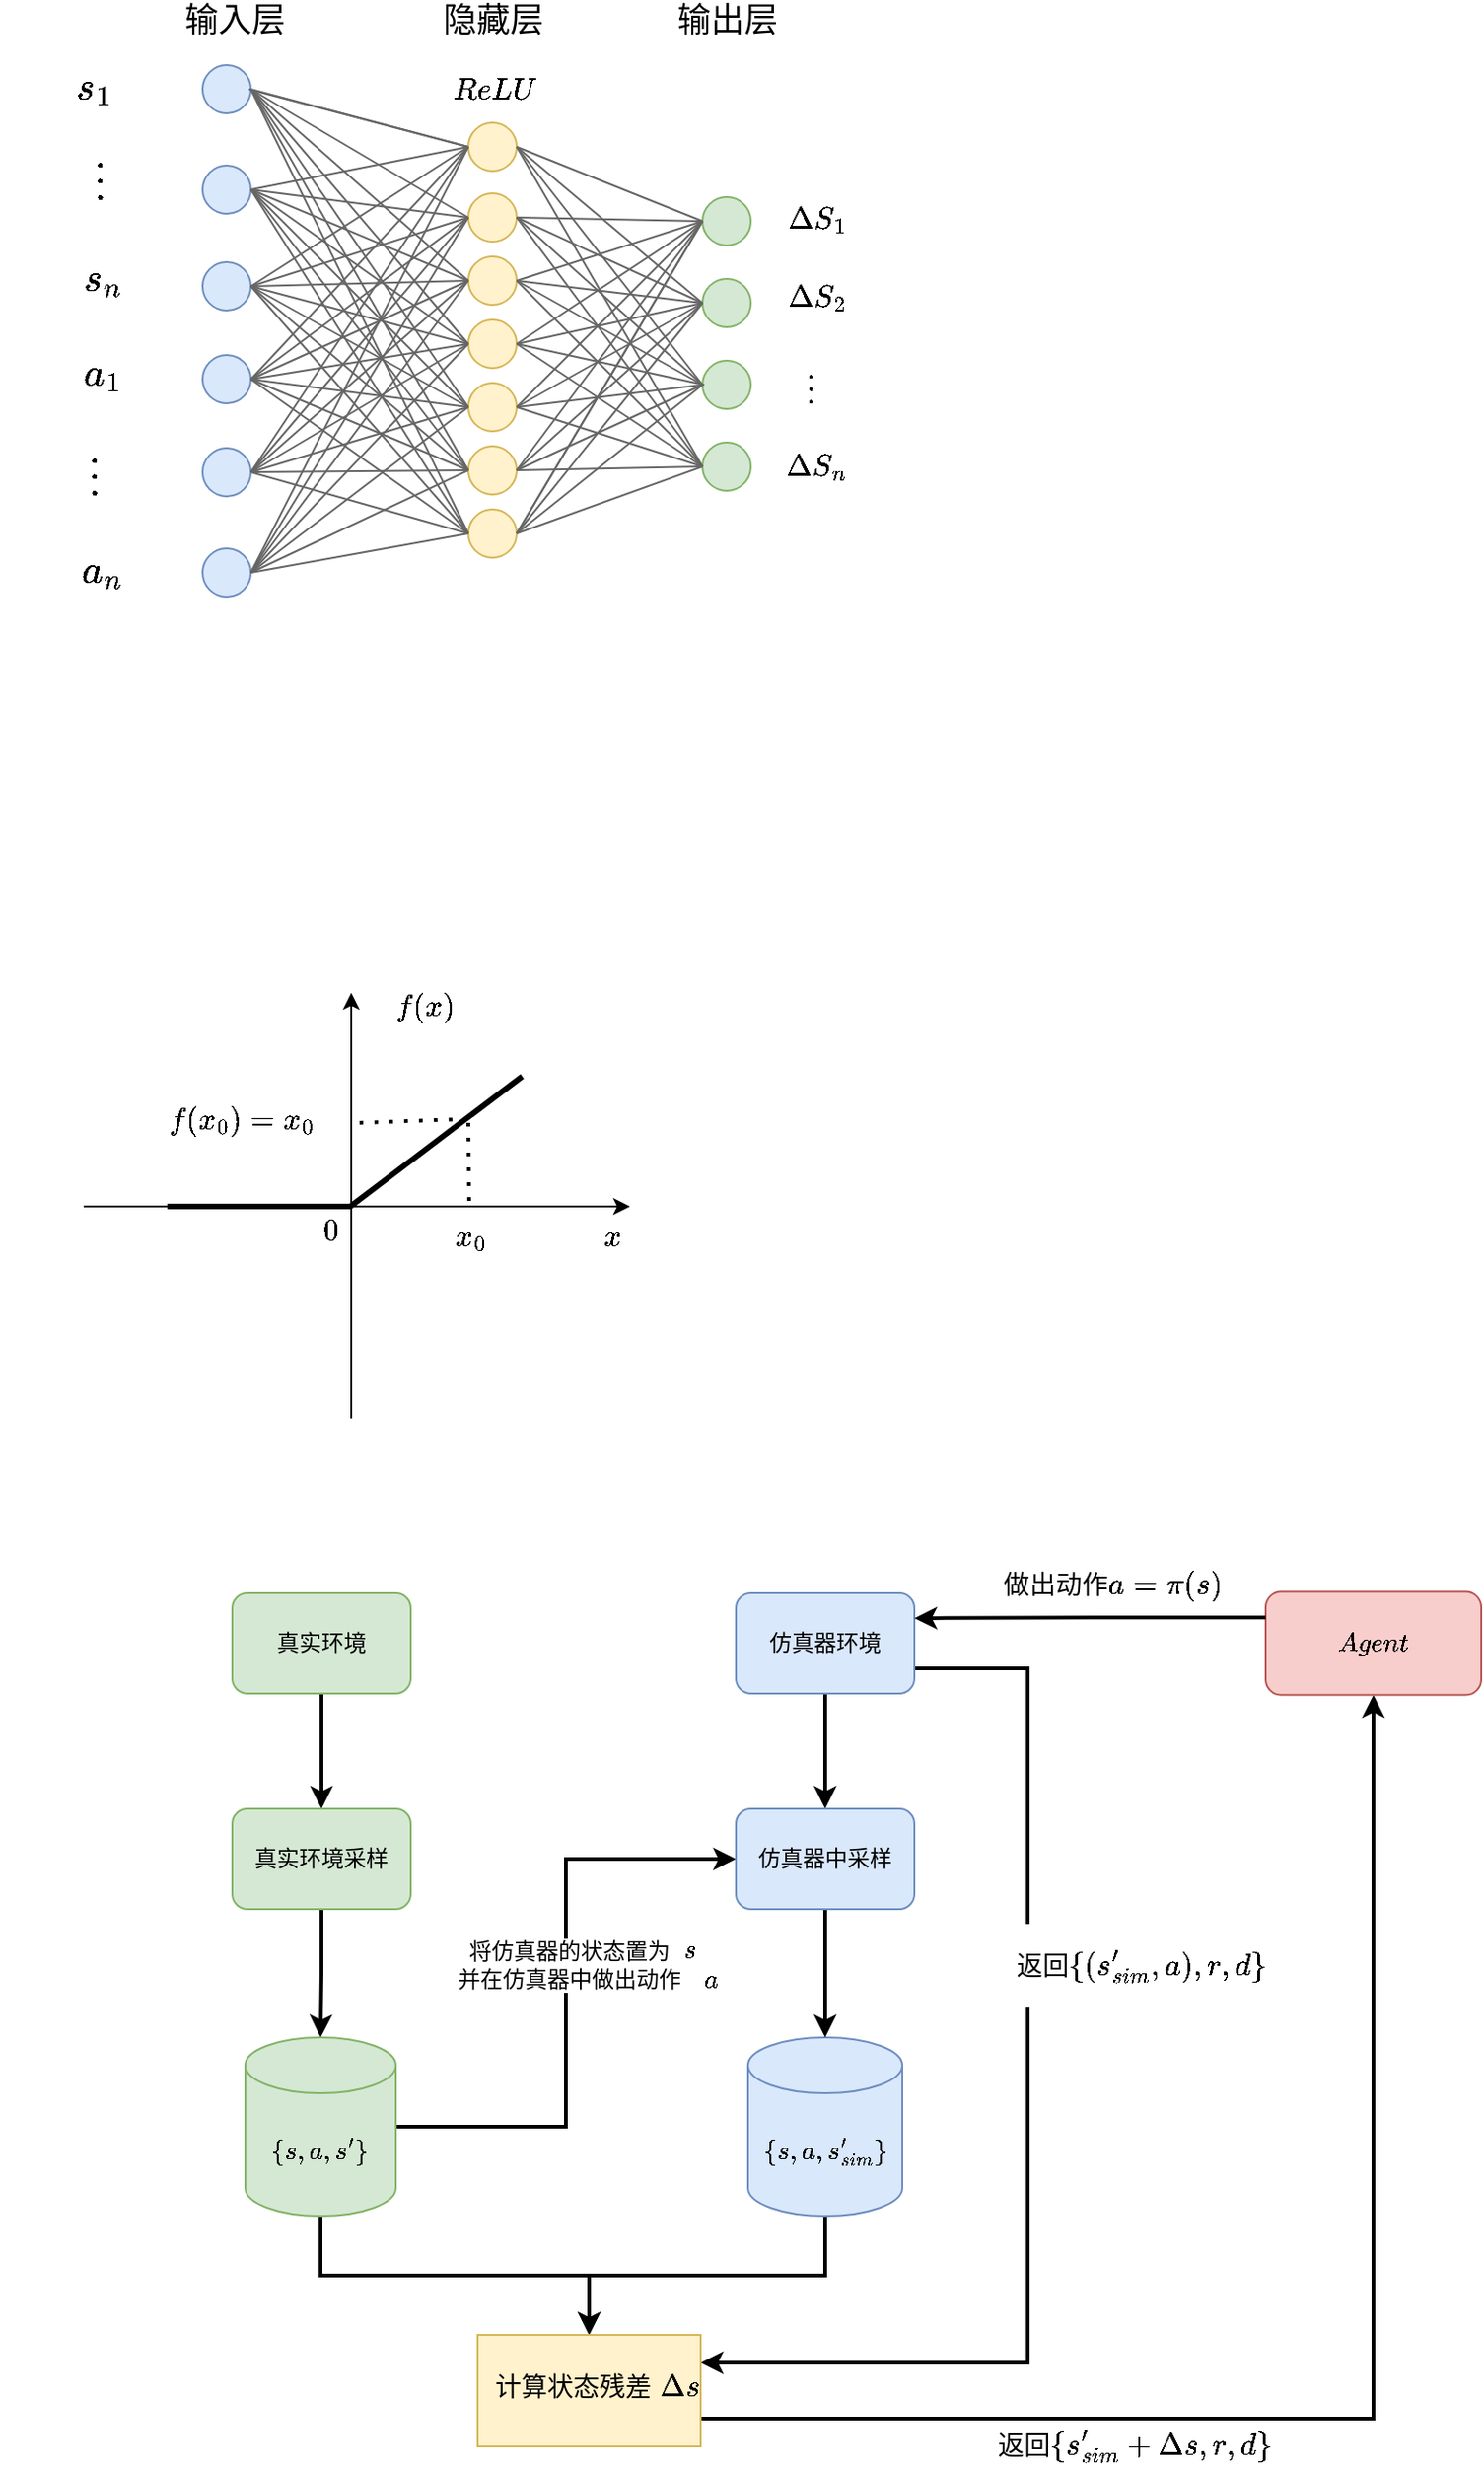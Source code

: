 <mxfile version="15.9.4" type="github" pages="2">
  <diagram id="R-0LJIg4740oiYrScQ-5" name="第 1 页">
    <mxGraphModel dx="920" dy="595" grid="0" gridSize="10" guides="1" tooltips="1" connect="1" arrows="1" fold="1" page="0" pageScale="1" pageWidth="827" pageHeight="1169" math="1" shadow="0">
      <root>
        <mxCell id="0" />
        <mxCell id="1" parent="0" />
        <mxCell id="kZnqD4HNdVJVELvwvlzz-5" value="" style="ellipse;whiteSpace=wrap;html=1;aspect=fixed;fillColor=#dae8fc;strokeColor=#6c8ebf;" parent="1" vertex="1">
          <mxGeometry x="134" y="293" width="26" height="26" as="geometry" />
        </mxCell>
        <mxCell id="kZnqD4HNdVJVELvwvlzz-6" value="" style="ellipse;whiteSpace=wrap;html=1;aspect=fixed;fillColor=#dae8fc;strokeColor=#6c8ebf;" parent="1" vertex="1">
          <mxGeometry x="134" y="347" width="26" height="26" as="geometry" />
        </mxCell>
        <mxCell id="kZnqD4HNdVJVELvwvlzz-16" value="" style="ellipse;whiteSpace=wrap;html=1;aspect=fixed;fillColor=#dae8fc;strokeColor=#6c8ebf;" parent="1" vertex="1">
          <mxGeometry x="134" y="399" width="26" height="26" as="geometry" />
        </mxCell>
        <mxCell id="kZnqD4HNdVJVELvwvlzz-17" value="" style="ellipse;whiteSpace=wrap;html=1;aspect=fixed;fillColor=#dae8fc;strokeColor=#6c8ebf;" parent="1" vertex="1">
          <mxGeometry x="134" y="449" width="26" height="26" as="geometry" />
        </mxCell>
        <mxCell id="kZnqD4HNdVJVELvwvlzz-18" value="" style="ellipse;whiteSpace=wrap;html=1;aspect=fixed;fillColor=#dae8fc;strokeColor=#6c8ebf;" parent="1" vertex="1">
          <mxGeometry x="134" y="499" width="26" height="26" as="geometry" />
        </mxCell>
        <mxCell id="kZnqD4HNdVJVELvwvlzz-19" value="" style="ellipse;whiteSpace=wrap;html=1;aspect=fixed;fillColor=#dae8fc;strokeColor=#6c8ebf;" parent="1" vertex="1">
          <mxGeometry x="134" y="553" width="26" height="26" as="geometry" />
        </mxCell>
        <mxCell id="kZnqD4HNdVJVELvwvlzz-20" value="" style="ellipse;whiteSpace=wrap;html=1;aspect=fixed;fillColor=#fff2cc;strokeColor=#d6b656;" parent="1" vertex="1">
          <mxGeometry x="277" y="362" width="26" height="26" as="geometry" />
        </mxCell>
        <mxCell id="kZnqD4HNdVJVELvwvlzz-21" value="" style="ellipse;whiteSpace=wrap;html=1;aspect=fixed;fillColor=#fff2cc;strokeColor=#d6b656;" parent="1" vertex="1">
          <mxGeometry x="277" y="396" width="26" height="26" as="geometry" />
        </mxCell>
        <mxCell id="kZnqD4HNdVJVELvwvlzz-24" value="" style="ellipse;whiteSpace=wrap;html=1;aspect=fixed;fillColor=#d5e8d4;strokeColor=#82b366;" parent="1" vertex="1">
          <mxGeometry x="403" y="364" width="26" height="26" as="geometry" />
        </mxCell>
        <mxCell id="kZnqD4HNdVJVELvwvlzz-25" value="" style="ellipse;whiteSpace=wrap;html=1;aspect=fixed;fillColor=#d5e8d4;strokeColor=#82b366;" parent="1" vertex="1">
          <mxGeometry x="403" y="408" width="26" height="26" as="geometry" />
        </mxCell>
        <mxCell id="kZnqD4HNdVJVELvwvlzz-26" value="" style="ellipse;whiteSpace=wrap;html=1;aspect=fixed;fillColor=#d5e8d4;strokeColor=#82b366;" parent="1" vertex="1">
          <mxGeometry x="403" y="452" width="26" height="26" as="geometry" />
        </mxCell>
        <mxCell id="kZnqD4HNdVJVELvwvlzz-27" value="" style="ellipse;whiteSpace=wrap;html=1;aspect=fixed;fillColor=#d5e8d4;strokeColor=#82b366;" parent="1" vertex="1">
          <mxGeometry x="403" y="496" width="26" height="26" as="geometry" />
        </mxCell>
        <mxCell id="kZnqD4HNdVJVELvwvlzz-32" value="" style="ellipse;whiteSpace=wrap;html=1;aspect=fixed;fillColor=#fff2cc;strokeColor=#d6b656;" parent="1" vertex="1">
          <mxGeometry x="277" y="430" width="26" height="26" as="geometry" />
        </mxCell>
        <mxCell id="kZnqD4HNdVJVELvwvlzz-33" value="" style="ellipse;whiteSpace=wrap;html=1;aspect=fixed;fillColor=#fff2cc;strokeColor=#d6b656;" parent="1" vertex="1">
          <mxGeometry x="277" y="464" width="26" height="26" as="geometry" />
        </mxCell>
        <mxCell id="kZnqD4HNdVJVELvwvlzz-34" value="" style="ellipse;whiteSpace=wrap;html=1;aspect=fixed;fillColor=#fff2cc;strokeColor=#d6b656;" parent="1" vertex="1">
          <mxGeometry x="277" y="498" width="26" height="26" as="geometry" />
        </mxCell>
        <mxCell id="kZnqD4HNdVJVELvwvlzz-35" value="" style="ellipse;whiteSpace=wrap;html=1;aspect=fixed;fillColor=#fff2cc;strokeColor=#d6b656;" parent="1" vertex="1">
          <mxGeometry x="277" y="532" width="26" height="26" as="geometry" />
        </mxCell>
        <mxCell id="kZnqD4HNdVJVELvwvlzz-36" value="" style="ellipse;whiteSpace=wrap;html=1;aspect=fixed;fillColor=#fff2cc;strokeColor=#d6b656;" parent="1" vertex="1">
          <mxGeometry x="277" y="324" width="26" height="26" as="geometry" />
        </mxCell>
        <mxCell id="kZnqD4HNdVJVELvwvlzz-40" value="" style="endArrow=none;html=1;rounded=0;entryX=0;entryY=0.5;entryDx=0;entryDy=0;fillColor=#f5f5f5;strokeColor=#666666;" parent="1" target="kZnqD4HNdVJVELvwvlzz-36" edge="1">
          <mxGeometry width="50" height="50" relative="1" as="geometry">
            <mxPoint x="159" y="306" as="sourcePoint" />
            <mxPoint x="264" y="337" as="targetPoint" />
          </mxGeometry>
        </mxCell>
        <mxCell id="kZnqD4HNdVJVELvwvlzz-41" value="" style="endArrow=none;html=1;rounded=0;entryX=0;entryY=0.5;entryDx=0;entryDy=0;fillColor=#f5f5f5;strokeColor=#666666;" parent="1" target="kZnqD4HNdVJVELvwvlzz-36" edge="1">
          <mxGeometry width="50" height="50" relative="1" as="geometry">
            <mxPoint x="160" y="306" as="sourcePoint" />
            <mxPoint x="264" y="337" as="targetPoint" />
          </mxGeometry>
        </mxCell>
        <mxCell id="kZnqD4HNdVJVELvwvlzz-43" value="" style="endArrow=none;html=1;rounded=0;entryX=0;entryY=0.5;entryDx=0;entryDy=0;fillColor=#f5f5f5;strokeColor=#666666;" parent="1" target="kZnqD4HNdVJVELvwvlzz-20" edge="1">
          <mxGeometry width="50" height="50" relative="1" as="geometry">
            <mxPoint x="160" y="306" as="sourcePoint" />
            <mxPoint x="264" y="337" as="targetPoint" />
          </mxGeometry>
        </mxCell>
        <mxCell id="kZnqD4HNdVJVELvwvlzz-44" value="" style="endArrow=none;html=1;rounded=0;entryX=0;entryY=0.5;entryDx=0;entryDy=0;fillColor=#f5f5f5;strokeColor=#666666;" parent="1" target="kZnqD4HNdVJVELvwvlzz-21" edge="1">
          <mxGeometry width="50" height="50" relative="1" as="geometry">
            <mxPoint x="160" y="306" as="sourcePoint" />
            <mxPoint x="264" y="337" as="targetPoint" />
          </mxGeometry>
        </mxCell>
        <mxCell id="kZnqD4HNdVJVELvwvlzz-45" value="" style="endArrow=none;html=1;rounded=0;entryX=0;entryY=0.5;entryDx=0;entryDy=0;fillColor=#f5f5f5;strokeColor=#666666;" parent="1" target="kZnqD4HNdVJVELvwvlzz-32" edge="1">
          <mxGeometry width="50" height="50" relative="1" as="geometry">
            <mxPoint x="160" y="306" as="sourcePoint" />
            <mxPoint x="264" y="337" as="targetPoint" />
          </mxGeometry>
        </mxCell>
        <mxCell id="kZnqD4HNdVJVELvwvlzz-46" value="" style="endArrow=none;html=1;rounded=0;entryX=0;entryY=0.5;entryDx=0;entryDy=0;fillColor=#f5f5f5;strokeColor=#666666;" parent="1" target="kZnqD4HNdVJVELvwvlzz-33" edge="1">
          <mxGeometry width="50" height="50" relative="1" as="geometry">
            <mxPoint x="160" y="306" as="sourcePoint" />
            <mxPoint x="264" y="337" as="targetPoint" />
          </mxGeometry>
        </mxCell>
        <mxCell id="kZnqD4HNdVJVELvwvlzz-47" value="" style="endArrow=none;html=1;rounded=0;entryX=0;entryY=0.5;entryDx=0;entryDy=0;fillColor=#f5f5f5;strokeColor=#666666;" parent="1" target="kZnqD4HNdVJVELvwvlzz-34" edge="1">
          <mxGeometry width="50" height="50" relative="1" as="geometry">
            <mxPoint x="160" y="306" as="sourcePoint" />
            <mxPoint x="264" y="337" as="targetPoint" />
          </mxGeometry>
        </mxCell>
        <mxCell id="kZnqD4HNdVJVELvwvlzz-48" value="" style="endArrow=none;html=1;rounded=0;entryX=0;entryY=0.5;entryDx=0;entryDy=0;fillColor=#f5f5f5;strokeColor=#666666;" parent="1" target="kZnqD4HNdVJVELvwvlzz-35" edge="1">
          <mxGeometry width="50" height="50" relative="1" as="geometry">
            <mxPoint x="160" y="306" as="sourcePoint" />
            <mxPoint x="264" y="337" as="targetPoint" />
          </mxGeometry>
        </mxCell>
        <mxCell id="kZnqD4HNdVJVELvwvlzz-49" value="" style="endArrow=none;html=1;rounded=0;entryX=1;entryY=0.5;entryDx=0;entryDy=0;exitX=0;exitY=0.5;exitDx=0;exitDy=0;fillColor=#f5f5f5;strokeColor=#666666;" parent="1" source="kZnqD4HNdVJVELvwvlzz-36" target="kZnqD4HNdVJVELvwvlzz-6" edge="1">
          <mxGeometry width="50" height="50" relative="1" as="geometry">
            <mxPoint x="27" y="413" as="sourcePoint" />
            <mxPoint x="77" y="363" as="targetPoint" />
          </mxGeometry>
        </mxCell>
        <mxCell id="kZnqD4HNdVJVELvwvlzz-50" value="" style="endArrow=none;html=1;rounded=0;entryX=1;entryY=0.5;entryDx=0;entryDy=0;exitX=0;exitY=0.5;exitDx=0;exitDy=0;fillColor=#f5f5f5;strokeColor=#666666;" parent="1" source="kZnqD4HNdVJVELvwvlzz-20" target="kZnqD4HNdVJVELvwvlzz-6" edge="1">
          <mxGeometry width="50" height="50" relative="1" as="geometry">
            <mxPoint x="27" y="413" as="sourcePoint" />
            <mxPoint x="77" y="363" as="targetPoint" />
          </mxGeometry>
        </mxCell>
        <mxCell id="kZnqD4HNdVJVELvwvlzz-51" value="" style="endArrow=none;html=1;rounded=0;entryX=1;entryY=0.5;entryDx=0;entryDy=0;exitX=0;exitY=0.5;exitDx=0;exitDy=0;fillColor=#f5f5f5;strokeColor=#666666;" parent="1" source="kZnqD4HNdVJVELvwvlzz-21" target="kZnqD4HNdVJVELvwvlzz-6" edge="1">
          <mxGeometry width="50" height="50" relative="1" as="geometry">
            <mxPoint x="27" y="413" as="sourcePoint" />
            <mxPoint x="77" y="363" as="targetPoint" />
          </mxGeometry>
        </mxCell>
        <mxCell id="kZnqD4HNdVJVELvwvlzz-52" value="" style="endArrow=none;html=1;rounded=0;entryX=1;entryY=0.5;entryDx=0;entryDy=0;exitX=0;exitY=0.5;exitDx=0;exitDy=0;fillColor=#f5f5f5;strokeColor=#666666;" parent="1" source="kZnqD4HNdVJVELvwvlzz-32" target="kZnqD4HNdVJVELvwvlzz-6" edge="1">
          <mxGeometry width="50" height="50" relative="1" as="geometry">
            <mxPoint x="27" y="413" as="sourcePoint" />
            <mxPoint x="77" y="363" as="targetPoint" />
          </mxGeometry>
        </mxCell>
        <mxCell id="kZnqD4HNdVJVELvwvlzz-53" value="" style="endArrow=none;html=1;rounded=0;entryX=1;entryY=0.5;entryDx=0;entryDy=0;exitX=0;exitY=0.5;exitDx=0;exitDy=0;fillColor=#f5f5f5;strokeColor=#666666;" parent="1" source="kZnqD4HNdVJVELvwvlzz-33" target="kZnqD4HNdVJVELvwvlzz-6" edge="1">
          <mxGeometry width="50" height="50" relative="1" as="geometry">
            <mxPoint x="27" y="413" as="sourcePoint" />
            <mxPoint x="77" y="363" as="targetPoint" />
          </mxGeometry>
        </mxCell>
        <mxCell id="kZnqD4HNdVJVELvwvlzz-54" value="" style="endArrow=none;html=1;rounded=0;entryX=1;entryY=0.5;entryDx=0;entryDy=0;exitX=0;exitY=0.5;exitDx=0;exitDy=0;fillColor=#f5f5f5;strokeColor=#666666;" parent="1" source="kZnqD4HNdVJVELvwvlzz-34" target="kZnqD4HNdVJVELvwvlzz-6" edge="1">
          <mxGeometry width="50" height="50" relative="1" as="geometry">
            <mxPoint x="27" y="413" as="sourcePoint" />
            <mxPoint x="77" y="363" as="targetPoint" />
          </mxGeometry>
        </mxCell>
        <mxCell id="kZnqD4HNdVJVELvwvlzz-55" value="" style="endArrow=none;html=1;rounded=0;entryX=1;entryY=0.5;entryDx=0;entryDy=0;exitX=0;exitY=0.5;exitDx=0;exitDy=0;fillColor=#f5f5f5;strokeColor=#666666;" parent="1" source="kZnqD4HNdVJVELvwvlzz-35" target="kZnqD4HNdVJVELvwvlzz-6" edge="1">
          <mxGeometry width="50" height="50" relative="1" as="geometry">
            <mxPoint x="27" y="413" as="sourcePoint" />
            <mxPoint x="77" y="363" as="targetPoint" />
          </mxGeometry>
        </mxCell>
        <mxCell id="kZnqD4HNdVJVELvwvlzz-57" value="" style="endArrow=none;html=1;rounded=0;entryX=1;entryY=0.5;entryDx=0;entryDy=0;exitX=0;exitY=0.5;exitDx=0;exitDy=0;fillColor=#f5f5f5;strokeColor=#666666;" parent="1" source="kZnqD4HNdVJVELvwvlzz-36" target="kZnqD4HNdVJVELvwvlzz-16" edge="1">
          <mxGeometry width="50" height="50" relative="1" as="geometry">
            <mxPoint x="61" y="468" as="sourcePoint" />
            <mxPoint x="111" y="418" as="targetPoint" />
          </mxGeometry>
        </mxCell>
        <mxCell id="kZnqD4HNdVJVELvwvlzz-58" value="" style="endArrow=none;html=1;rounded=0;entryX=1;entryY=0.5;entryDx=0;entryDy=0;exitX=0;exitY=0.5;exitDx=0;exitDy=0;fillColor=#f5f5f5;strokeColor=#666666;" parent="1" source="kZnqD4HNdVJVELvwvlzz-20" target="kZnqD4HNdVJVELvwvlzz-16" edge="1">
          <mxGeometry width="50" height="50" relative="1" as="geometry">
            <mxPoint x="61" y="468" as="sourcePoint" />
            <mxPoint x="111" y="418" as="targetPoint" />
          </mxGeometry>
        </mxCell>
        <mxCell id="kZnqD4HNdVJVELvwvlzz-59" value="" style="endArrow=none;html=1;rounded=0;entryX=1;entryY=0.5;entryDx=0;entryDy=0;exitX=0;exitY=0.5;exitDx=0;exitDy=0;fillColor=#f5f5f5;strokeColor=#666666;" parent="1" source="kZnqD4HNdVJVELvwvlzz-21" target="kZnqD4HNdVJVELvwvlzz-16" edge="1">
          <mxGeometry width="50" height="50" relative="1" as="geometry">
            <mxPoint x="61" y="468" as="sourcePoint" />
            <mxPoint x="111" y="418" as="targetPoint" />
          </mxGeometry>
        </mxCell>
        <mxCell id="kZnqD4HNdVJVELvwvlzz-60" value="" style="endArrow=none;html=1;rounded=0;entryX=1;entryY=0.5;entryDx=0;entryDy=0;exitX=0;exitY=0.5;exitDx=0;exitDy=0;fillColor=#f5f5f5;strokeColor=#666666;" parent="1" source="kZnqD4HNdVJVELvwvlzz-32" target="kZnqD4HNdVJVELvwvlzz-16" edge="1">
          <mxGeometry width="50" height="50" relative="1" as="geometry">
            <mxPoint x="61" y="468" as="sourcePoint" />
            <mxPoint x="111" y="418" as="targetPoint" />
          </mxGeometry>
        </mxCell>
        <mxCell id="kZnqD4HNdVJVELvwvlzz-61" value="" style="endArrow=none;html=1;rounded=0;entryX=1;entryY=0.5;entryDx=0;entryDy=0;exitX=0;exitY=0.5;exitDx=0;exitDy=0;fillColor=#f5f5f5;strokeColor=#666666;" parent="1" source="kZnqD4HNdVJVELvwvlzz-33" target="kZnqD4HNdVJVELvwvlzz-16" edge="1">
          <mxGeometry width="50" height="50" relative="1" as="geometry">
            <mxPoint x="61" y="468" as="sourcePoint" />
            <mxPoint x="111" y="418" as="targetPoint" />
          </mxGeometry>
        </mxCell>
        <mxCell id="kZnqD4HNdVJVELvwvlzz-62" value="" style="endArrow=none;html=1;rounded=0;entryX=1;entryY=0.5;entryDx=0;entryDy=0;exitX=0;exitY=0.5;exitDx=0;exitDy=0;fillColor=#f5f5f5;strokeColor=#666666;" parent="1" source="kZnqD4HNdVJVELvwvlzz-34" target="kZnqD4HNdVJVELvwvlzz-16" edge="1">
          <mxGeometry width="50" height="50" relative="1" as="geometry">
            <mxPoint x="61" y="468" as="sourcePoint" />
            <mxPoint x="111" y="418" as="targetPoint" />
          </mxGeometry>
        </mxCell>
        <mxCell id="kZnqD4HNdVJVELvwvlzz-63" value="" style="endArrow=none;html=1;rounded=0;entryX=1;entryY=0.5;entryDx=0;entryDy=0;exitX=0;exitY=0.5;exitDx=0;exitDy=0;fillColor=#f5f5f5;strokeColor=#666666;" parent="1" source="kZnqD4HNdVJVELvwvlzz-35" target="kZnqD4HNdVJVELvwvlzz-16" edge="1">
          <mxGeometry width="50" height="50" relative="1" as="geometry">
            <mxPoint x="61" y="468" as="sourcePoint" />
            <mxPoint x="111" y="418" as="targetPoint" />
          </mxGeometry>
        </mxCell>
        <mxCell id="kZnqD4HNdVJVELvwvlzz-64" value="" style="endArrow=none;html=1;rounded=0;entryX=1;entryY=0.5;entryDx=0;entryDy=0;exitX=0;exitY=0.5;exitDx=0;exitDy=0;fillColor=#f5f5f5;strokeColor=#666666;" parent="1" source="kZnqD4HNdVJVELvwvlzz-20" target="kZnqD4HNdVJVELvwvlzz-17" edge="1">
          <mxGeometry width="50" height="50" relative="1" as="geometry">
            <mxPoint x="287" y="555" as="sourcePoint" />
            <mxPoint x="170" y="422" as="targetPoint" />
          </mxGeometry>
        </mxCell>
        <mxCell id="kZnqD4HNdVJVELvwvlzz-65" value="" style="endArrow=none;html=1;rounded=0;entryX=1;entryY=0.5;entryDx=0;entryDy=0;exitX=0;exitY=0.5;exitDx=0;exitDy=0;fillColor=#f5f5f5;strokeColor=#666666;" parent="1" source="kZnqD4HNdVJVELvwvlzz-36" target="kZnqD4HNdVJVELvwvlzz-17" edge="1">
          <mxGeometry width="50" height="50" relative="1" as="geometry">
            <mxPoint x="287" y="555" as="sourcePoint" />
            <mxPoint x="170" y="422" as="targetPoint" />
          </mxGeometry>
        </mxCell>
        <mxCell id="kZnqD4HNdVJVELvwvlzz-66" value="" style="endArrow=none;html=1;rounded=0;entryX=1;entryY=0.5;entryDx=0;entryDy=0;exitX=0;exitY=0.5;exitDx=0;exitDy=0;fillColor=#f5f5f5;strokeColor=#666666;" parent="1" source="kZnqD4HNdVJVELvwvlzz-21" target="kZnqD4HNdVJVELvwvlzz-17" edge="1">
          <mxGeometry width="50" height="50" relative="1" as="geometry">
            <mxPoint x="287" y="555" as="sourcePoint" />
            <mxPoint x="170" y="422" as="targetPoint" />
          </mxGeometry>
        </mxCell>
        <mxCell id="kZnqD4HNdVJVELvwvlzz-67" value="" style="endArrow=none;html=1;rounded=0;entryX=1;entryY=0.5;entryDx=0;entryDy=0;exitX=0;exitY=0.5;exitDx=0;exitDy=0;fillColor=#f5f5f5;strokeColor=#666666;" parent="1" source="kZnqD4HNdVJVELvwvlzz-32" target="kZnqD4HNdVJVELvwvlzz-17" edge="1">
          <mxGeometry width="50" height="50" relative="1" as="geometry">
            <mxPoint x="287" y="555" as="sourcePoint" />
            <mxPoint x="170" y="422" as="targetPoint" />
          </mxGeometry>
        </mxCell>
        <mxCell id="kZnqD4HNdVJVELvwvlzz-68" value="" style="endArrow=none;html=1;rounded=0;entryX=1;entryY=0.5;entryDx=0;entryDy=0;exitX=0;exitY=0.5;exitDx=0;exitDy=0;fillColor=#f5f5f5;strokeColor=#666666;" parent="1" source="kZnqD4HNdVJVELvwvlzz-33" target="kZnqD4HNdVJVELvwvlzz-17" edge="1">
          <mxGeometry width="50" height="50" relative="1" as="geometry">
            <mxPoint x="287" y="555" as="sourcePoint" />
            <mxPoint x="170" y="422" as="targetPoint" />
          </mxGeometry>
        </mxCell>
        <mxCell id="kZnqD4HNdVJVELvwvlzz-69" value="" style="endArrow=none;html=1;rounded=0;entryX=1;entryY=0.5;entryDx=0;entryDy=0;exitX=0;exitY=0.5;exitDx=0;exitDy=0;fillColor=#f5f5f5;strokeColor=#666666;" parent="1" source="kZnqD4HNdVJVELvwvlzz-34" target="kZnqD4HNdVJVELvwvlzz-17" edge="1">
          <mxGeometry width="50" height="50" relative="1" as="geometry">
            <mxPoint x="287" y="555" as="sourcePoint" />
            <mxPoint x="170" y="422" as="targetPoint" />
          </mxGeometry>
        </mxCell>
        <mxCell id="kZnqD4HNdVJVELvwvlzz-70" value="" style="endArrow=none;html=1;rounded=0;entryX=1;entryY=0.5;entryDx=0;entryDy=0;exitX=0;exitY=0.5;exitDx=0;exitDy=0;fillColor=#f5f5f5;strokeColor=#666666;" parent="1" source="kZnqD4HNdVJVELvwvlzz-35" target="kZnqD4HNdVJVELvwvlzz-17" edge="1">
          <mxGeometry width="50" height="50" relative="1" as="geometry">
            <mxPoint x="287" y="555" as="sourcePoint" />
            <mxPoint x="170" y="422" as="targetPoint" />
          </mxGeometry>
        </mxCell>
        <mxCell id="kZnqD4HNdVJVELvwvlzz-71" value="" style="endArrow=none;html=1;rounded=0;entryX=1;entryY=0.5;entryDx=0;entryDy=0;exitX=0;exitY=0.5;exitDx=0;exitDy=0;fillColor=#f5f5f5;strokeColor=#666666;" parent="1" source="kZnqD4HNdVJVELvwvlzz-35" target="kZnqD4HNdVJVELvwvlzz-18" edge="1">
          <mxGeometry width="50" height="50" relative="1" as="geometry">
            <mxPoint x="287" y="555" as="sourcePoint" />
            <mxPoint x="170" y="472" as="targetPoint" />
          </mxGeometry>
        </mxCell>
        <mxCell id="kZnqD4HNdVJVELvwvlzz-72" value="" style="endArrow=none;html=1;rounded=0;entryX=1;entryY=0.5;entryDx=0;entryDy=0;exitX=0;exitY=0.5;exitDx=0;exitDy=0;fillColor=#f5f5f5;strokeColor=#666666;" parent="1" source="kZnqD4HNdVJVELvwvlzz-36" target="kZnqD4HNdVJVELvwvlzz-18" edge="1">
          <mxGeometry width="50" height="50" relative="1" as="geometry">
            <mxPoint x="287" y="555" as="sourcePoint" />
            <mxPoint x="170" y="472" as="targetPoint" />
          </mxGeometry>
        </mxCell>
        <mxCell id="kZnqD4HNdVJVELvwvlzz-73" value="" style="endArrow=none;html=1;rounded=0;entryX=1;entryY=0.5;entryDx=0;entryDy=0;exitX=0;exitY=0.5;exitDx=0;exitDy=0;fillColor=#f5f5f5;strokeColor=#666666;" parent="1" source="kZnqD4HNdVJVELvwvlzz-34" target="kZnqD4HNdVJVELvwvlzz-18" edge="1">
          <mxGeometry width="50" height="50" relative="1" as="geometry">
            <mxPoint x="287" y="555" as="sourcePoint" />
            <mxPoint x="170" y="472" as="targetPoint" />
          </mxGeometry>
        </mxCell>
        <mxCell id="kZnqD4HNdVJVELvwvlzz-74" value="" style="endArrow=none;html=1;rounded=0;entryX=1;entryY=0.5;entryDx=0;entryDy=0;exitX=0;exitY=0.5;exitDx=0;exitDy=0;fillColor=#f5f5f5;strokeColor=#666666;" parent="1" source="kZnqD4HNdVJVELvwvlzz-33" target="kZnqD4HNdVJVELvwvlzz-18" edge="1">
          <mxGeometry width="50" height="50" relative="1" as="geometry">
            <mxPoint x="287" y="555" as="sourcePoint" />
            <mxPoint x="170" y="472" as="targetPoint" />
          </mxGeometry>
        </mxCell>
        <mxCell id="kZnqD4HNdVJVELvwvlzz-75" value="" style="endArrow=none;html=1;rounded=0;entryX=1;entryY=0.5;entryDx=0;entryDy=0;exitX=0;exitY=0.5;exitDx=0;exitDy=0;fillColor=#f5f5f5;strokeColor=#666666;" parent="1" source="kZnqD4HNdVJVELvwvlzz-32" target="kZnqD4HNdVJVELvwvlzz-18" edge="1">
          <mxGeometry width="50" height="50" relative="1" as="geometry">
            <mxPoint x="271" y="443" as="sourcePoint" />
            <mxPoint x="160" y="512" as="targetPoint" />
          </mxGeometry>
        </mxCell>
        <mxCell id="kZnqD4HNdVJVELvwvlzz-76" value="" style="endArrow=none;html=1;rounded=0;entryX=1;entryY=0.5;entryDx=0;entryDy=0;exitX=0;exitY=0.5;exitDx=0;exitDy=0;fillColor=#f5f5f5;strokeColor=#666666;" parent="1" source="kZnqD4HNdVJVELvwvlzz-21" target="kZnqD4HNdVJVELvwvlzz-18" edge="1">
          <mxGeometry width="50" height="50" relative="1" as="geometry">
            <mxPoint x="271" y="443" as="sourcePoint" />
            <mxPoint x="160" y="512" as="targetPoint" />
          </mxGeometry>
        </mxCell>
        <mxCell id="kZnqD4HNdVJVELvwvlzz-77" value="" style="endArrow=none;html=1;rounded=0;entryX=1;entryY=0.5;entryDx=0;entryDy=0;exitX=0;exitY=0.5;exitDx=0;exitDy=0;fillColor=#f5f5f5;strokeColor=#666666;" parent="1" source="kZnqD4HNdVJVELvwvlzz-20" target="kZnqD4HNdVJVELvwvlzz-18" edge="1">
          <mxGeometry width="50" height="50" relative="1" as="geometry">
            <mxPoint x="271" y="443" as="sourcePoint" />
            <mxPoint x="160" y="512" as="targetPoint" />
          </mxGeometry>
        </mxCell>
        <mxCell id="kZnqD4HNdVJVELvwvlzz-78" value="" style="endArrow=none;html=1;rounded=0;exitX=1;exitY=0.5;exitDx=0;exitDy=0;entryX=0;entryY=0.5;entryDx=0;entryDy=0;fillColor=#f5f5f5;strokeColor=#666666;" parent="1" source="kZnqD4HNdVJVELvwvlzz-19" target="kZnqD4HNdVJVELvwvlzz-36" edge="1">
          <mxGeometry width="50" height="50" relative="1" as="geometry">
            <mxPoint x="375" y="487" as="sourcePoint" />
            <mxPoint x="425" y="437" as="targetPoint" />
          </mxGeometry>
        </mxCell>
        <mxCell id="kZnqD4HNdVJVELvwvlzz-79" value="" style="endArrow=none;html=1;rounded=0;exitX=1;exitY=0.5;exitDx=0;exitDy=0;entryX=0;entryY=0.5;entryDx=0;entryDy=0;fillColor=#f5f5f5;strokeColor=#666666;" parent="1" source="kZnqD4HNdVJVELvwvlzz-19" target="kZnqD4HNdVJVELvwvlzz-20" edge="1">
          <mxGeometry width="50" height="50" relative="1" as="geometry">
            <mxPoint x="375" y="487" as="sourcePoint" />
            <mxPoint x="425" y="437" as="targetPoint" />
          </mxGeometry>
        </mxCell>
        <mxCell id="kZnqD4HNdVJVELvwvlzz-80" value="" style="endArrow=none;html=1;rounded=0;exitX=1;exitY=0.5;exitDx=0;exitDy=0;entryX=0;entryY=0.5;entryDx=0;entryDy=0;fillColor=#f5f5f5;strokeColor=#666666;" parent="1" source="kZnqD4HNdVJVELvwvlzz-19" target="kZnqD4HNdVJVELvwvlzz-21" edge="1">
          <mxGeometry width="50" height="50" relative="1" as="geometry">
            <mxPoint x="375" y="487" as="sourcePoint" />
            <mxPoint x="425" y="437" as="targetPoint" />
          </mxGeometry>
        </mxCell>
        <mxCell id="kZnqD4HNdVJVELvwvlzz-81" value="" style="endArrow=none;html=1;rounded=0;exitX=1;exitY=0.5;exitDx=0;exitDy=0;entryX=0;entryY=0.5;entryDx=0;entryDy=0;fillColor=#f5f5f5;strokeColor=#666666;" parent="1" source="kZnqD4HNdVJVELvwvlzz-19" target="kZnqD4HNdVJVELvwvlzz-32" edge="1">
          <mxGeometry width="50" height="50" relative="1" as="geometry">
            <mxPoint x="375" y="487" as="sourcePoint" />
            <mxPoint x="425" y="437" as="targetPoint" />
          </mxGeometry>
        </mxCell>
        <mxCell id="kZnqD4HNdVJVELvwvlzz-82" value="" style="endArrow=none;html=1;rounded=0;exitX=1;exitY=0.5;exitDx=0;exitDy=0;entryX=0;entryY=0.5;entryDx=0;entryDy=0;fillColor=#f5f5f5;strokeColor=#666666;" parent="1" source="kZnqD4HNdVJVELvwvlzz-19" target="kZnqD4HNdVJVELvwvlzz-33" edge="1">
          <mxGeometry width="50" height="50" relative="1" as="geometry">
            <mxPoint x="375" y="487" as="sourcePoint" />
            <mxPoint x="425" y="437" as="targetPoint" />
          </mxGeometry>
        </mxCell>
        <mxCell id="kZnqD4HNdVJVELvwvlzz-83" value="" style="endArrow=none;html=1;rounded=0;exitX=1;exitY=0.5;exitDx=0;exitDy=0;entryX=0;entryY=0.5;entryDx=0;entryDy=0;fillColor=#f5f5f5;strokeColor=#666666;" parent="1" source="kZnqD4HNdVJVELvwvlzz-19" target="kZnqD4HNdVJVELvwvlzz-34" edge="1">
          <mxGeometry width="50" height="50" relative="1" as="geometry">
            <mxPoint x="375" y="487" as="sourcePoint" />
            <mxPoint x="425" y="437" as="targetPoint" />
          </mxGeometry>
        </mxCell>
        <mxCell id="kZnqD4HNdVJVELvwvlzz-84" value="" style="endArrow=none;html=1;rounded=0;exitX=1;exitY=0.5;exitDx=0;exitDy=0;entryX=0;entryY=0.5;entryDx=0;entryDy=0;fillColor=#f5f5f5;strokeColor=#666666;" parent="1" source="kZnqD4HNdVJVELvwvlzz-19" target="kZnqD4HNdVJVELvwvlzz-35" edge="1">
          <mxGeometry width="50" height="50" relative="1" as="geometry">
            <mxPoint x="375" y="487" as="sourcePoint" />
            <mxPoint x="425" y="437" as="targetPoint" />
          </mxGeometry>
        </mxCell>
        <mxCell id="kZnqD4HNdVJVELvwvlzz-85" value="" style="endArrow=none;html=1;rounded=0;entryX=0;entryY=0.5;entryDx=0;entryDy=0;exitX=1;exitY=0.5;exitDx=0;exitDy=0;fillColor=#f5f5f5;strokeColor=#666666;" parent="1" source="kZnqD4HNdVJVELvwvlzz-36" target="kZnqD4HNdVJVELvwvlzz-24" edge="1">
          <mxGeometry width="50" height="50" relative="1" as="geometry">
            <mxPoint x="297" y="565" as="sourcePoint" />
            <mxPoint x="180" y="482" as="targetPoint" />
          </mxGeometry>
        </mxCell>
        <mxCell id="kZnqD4HNdVJVELvwvlzz-86" value="" style="endArrow=none;html=1;rounded=0;entryX=0;entryY=0.5;entryDx=0;entryDy=0;exitX=1;exitY=0.5;exitDx=0;exitDy=0;fillColor=#f5f5f5;strokeColor=#666666;" parent="1" source="kZnqD4HNdVJVELvwvlzz-20" target="kZnqD4HNdVJVELvwvlzz-24" edge="1">
          <mxGeometry width="50" height="50" relative="1" as="geometry">
            <mxPoint x="297" y="565" as="sourcePoint" />
            <mxPoint x="180" y="482" as="targetPoint" />
          </mxGeometry>
        </mxCell>
        <mxCell id="kZnqD4HNdVJVELvwvlzz-87" value="" style="endArrow=none;html=1;rounded=0;entryX=0;entryY=0.5;entryDx=0;entryDy=0;exitX=1;exitY=0.5;exitDx=0;exitDy=0;fillColor=#f5f5f5;strokeColor=#666666;" parent="1" source="kZnqD4HNdVJVELvwvlzz-21" target="kZnqD4HNdVJVELvwvlzz-24" edge="1">
          <mxGeometry width="50" height="50" relative="1" as="geometry">
            <mxPoint x="297" y="565" as="sourcePoint" />
            <mxPoint x="180" y="482" as="targetPoint" />
          </mxGeometry>
        </mxCell>
        <mxCell id="kZnqD4HNdVJVELvwvlzz-88" value="" style="endArrow=none;html=1;rounded=0;entryX=0;entryY=0.5;entryDx=0;entryDy=0;exitX=1;exitY=0.5;exitDx=0;exitDy=0;fillColor=#f5f5f5;strokeColor=#666666;" parent="1" source="kZnqD4HNdVJVELvwvlzz-32" target="kZnqD4HNdVJVELvwvlzz-24" edge="1">
          <mxGeometry width="50" height="50" relative="1" as="geometry">
            <mxPoint x="297" y="565" as="sourcePoint" />
            <mxPoint x="180" y="482" as="targetPoint" />
          </mxGeometry>
        </mxCell>
        <mxCell id="kZnqD4HNdVJVELvwvlzz-89" value="" style="endArrow=none;html=1;rounded=0;entryX=0;entryY=0.5;entryDx=0;entryDy=0;exitX=1;exitY=0.5;exitDx=0;exitDy=0;fillColor=#f5f5f5;strokeColor=#666666;" parent="1" source="kZnqD4HNdVJVELvwvlzz-33" target="kZnqD4HNdVJVELvwvlzz-24" edge="1">
          <mxGeometry width="50" height="50" relative="1" as="geometry">
            <mxPoint x="297" y="565" as="sourcePoint" />
            <mxPoint x="180" y="482" as="targetPoint" />
          </mxGeometry>
        </mxCell>
        <mxCell id="kZnqD4HNdVJVELvwvlzz-90" value="" style="endArrow=none;html=1;rounded=0;entryX=0;entryY=0.5;entryDx=0;entryDy=0;exitX=1;exitY=0.5;exitDx=0;exitDy=0;fillColor=#f5f5f5;strokeColor=#666666;" parent="1" source="kZnqD4HNdVJVELvwvlzz-34" target="kZnqD4HNdVJVELvwvlzz-24" edge="1">
          <mxGeometry width="50" height="50" relative="1" as="geometry">
            <mxPoint x="297" y="565" as="sourcePoint" />
            <mxPoint x="180" y="482" as="targetPoint" />
          </mxGeometry>
        </mxCell>
        <mxCell id="kZnqD4HNdVJVELvwvlzz-91" value="" style="endArrow=none;html=1;rounded=0;entryX=0;entryY=0.5;entryDx=0;entryDy=0;exitX=1;exitY=0.5;exitDx=0;exitDy=0;fillColor=#f5f5f5;strokeColor=#666666;" parent="1" source="kZnqD4HNdVJVELvwvlzz-35" target="kZnqD4HNdVJVELvwvlzz-24" edge="1">
          <mxGeometry width="50" height="50" relative="1" as="geometry">
            <mxPoint x="297" y="565" as="sourcePoint" />
            <mxPoint x="180" y="482" as="targetPoint" />
          </mxGeometry>
        </mxCell>
        <mxCell id="kZnqD4HNdVJVELvwvlzz-92" value="" style="endArrow=none;html=1;rounded=0;exitX=1;exitY=0.5;exitDx=0;exitDy=0;fillColor=#f5f5f5;strokeColor=#666666;" parent="1" source="kZnqD4HNdVJVELvwvlzz-35" edge="1">
          <mxGeometry width="50" height="50" relative="1" as="geometry">
            <mxPoint x="303" y="545" as="sourcePoint" />
            <mxPoint x="403" y="377" as="targetPoint" />
          </mxGeometry>
        </mxCell>
        <mxCell id="kZnqD4HNdVJVELvwvlzz-93" value="" style="endArrow=none;html=1;rounded=0;entryX=0;entryY=0.5;entryDx=0;entryDy=0;exitX=1;exitY=0.5;exitDx=0;exitDy=0;fillColor=#f5f5f5;strokeColor=#666666;" parent="1" source="kZnqD4HNdVJVELvwvlzz-36" target="kZnqD4HNdVJVELvwvlzz-25" edge="1">
          <mxGeometry width="50" height="50" relative="1" as="geometry">
            <mxPoint x="297" y="565" as="sourcePoint" />
            <mxPoint x="180" y="482" as="targetPoint" />
          </mxGeometry>
        </mxCell>
        <mxCell id="kZnqD4HNdVJVELvwvlzz-94" value="" style="endArrow=none;html=1;rounded=0;entryX=0;entryY=0.5;entryDx=0;entryDy=0;exitX=1;exitY=0.5;exitDx=0;exitDy=0;fillColor=#f5f5f5;strokeColor=#666666;" parent="1" source="kZnqD4HNdVJVELvwvlzz-36" target="kZnqD4HNdVJVELvwvlzz-26" edge="1">
          <mxGeometry width="50" height="50" relative="1" as="geometry">
            <mxPoint x="297" y="565" as="sourcePoint" />
            <mxPoint x="180" y="482" as="targetPoint" />
          </mxGeometry>
        </mxCell>
        <mxCell id="kZnqD4HNdVJVELvwvlzz-95" value="" style="endArrow=none;html=1;rounded=0;entryX=0;entryY=0.5;entryDx=0;entryDy=0;exitX=1;exitY=0.5;exitDx=0;exitDy=0;fillColor=#f5f5f5;strokeColor=#666666;" parent="1" source="kZnqD4HNdVJVELvwvlzz-36" target="kZnqD4HNdVJVELvwvlzz-27" edge="1">
          <mxGeometry width="50" height="50" relative="1" as="geometry">
            <mxPoint x="297" y="565" as="sourcePoint" />
            <mxPoint x="180" y="482" as="targetPoint" />
          </mxGeometry>
        </mxCell>
        <mxCell id="kZnqD4HNdVJVELvwvlzz-96" value="" style="endArrow=none;html=1;rounded=0;entryX=0;entryY=0.5;entryDx=0;entryDy=0;exitX=1;exitY=0.5;exitDx=0;exitDy=0;fillColor=#f5f5f5;strokeColor=#666666;" parent="1" source="kZnqD4HNdVJVELvwvlzz-20" target="kZnqD4HNdVJVELvwvlzz-25" edge="1">
          <mxGeometry width="50" height="50" relative="1" as="geometry">
            <mxPoint x="297" y="565" as="sourcePoint" />
            <mxPoint x="180" y="482" as="targetPoint" />
          </mxGeometry>
        </mxCell>
        <mxCell id="kZnqD4HNdVJVELvwvlzz-98" value="" style="endArrow=none;html=1;rounded=0;entryX=0;entryY=0.5;entryDx=0;entryDy=0;exitX=1;exitY=0.5;exitDx=0;exitDy=0;fillColor=#f5f5f5;strokeColor=#666666;" parent="1" source="kZnqD4HNdVJVELvwvlzz-20" target="kZnqD4HNdVJVELvwvlzz-26" edge="1">
          <mxGeometry width="50" height="50" relative="1" as="geometry">
            <mxPoint x="297" y="565" as="sourcePoint" />
            <mxPoint x="180" y="482" as="targetPoint" />
          </mxGeometry>
        </mxCell>
        <mxCell id="kZnqD4HNdVJVELvwvlzz-99" value="" style="endArrow=none;html=1;rounded=0;entryX=0;entryY=0.5;entryDx=0;entryDy=0;exitX=1;exitY=0.5;exitDx=0;exitDy=0;fillColor=#f5f5f5;strokeColor=#666666;" parent="1" source="kZnqD4HNdVJVELvwvlzz-20" target="kZnqD4HNdVJVELvwvlzz-27" edge="1">
          <mxGeometry width="50" height="50" relative="1" as="geometry">
            <mxPoint x="297" y="565" as="sourcePoint" />
            <mxPoint x="180" y="482" as="targetPoint" />
          </mxGeometry>
        </mxCell>
        <mxCell id="kZnqD4HNdVJVELvwvlzz-100" value="" style="endArrow=none;html=1;rounded=0;entryX=0;entryY=0.5;entryDx=0;entryDy=0;exitX=1;exitY=0.5;exitDx=0;exitDy=0;fillColor=#f5f5f5;strokeColor=#666666;" parent="1" source="kZnqD4HNdVJVELvwvlzz-21" target="kZnqD4HNdVJVELvwvlzz-25" edge="1">
          <mxGeometry width="50" height="50" relative="1" as="geometry">
            <mxPoint x="297" y="565" as="sourcePoint" />
            <mxPoint x="180" y="482" as="targetPoint" />
          </mxGeometry>
        </mxCell>
        <mxCell id="kZnqD4HNdVJVELvwvlzz-101" value="" style="endArrow=none;html=1;rounded=0;entryX=0;entryY=0.5;entryDx=0;entryDy=0;exitX=1;exitY=0.5;exitDx=0;exitDy=0;fillColor=#f5f5f5;strokeColor=#666666;" parent="1" source="kZnqD4HNdVJVELvwvlzz-21" target="kZnqD4HNdVJVELvwvlzz-26" edge="1">
          <mxGeometry width="50" height="50" relative="1" as="geometry">
            <mxPoint x="297" y="565" as="sourcePoint" />
            <mxPoint x="180" y="482" as="targetPoint" />
          </mxGeometry>
        </mxCell>
        <mxCell id="kZnqD4HNdVJVELvwvlzz-102" value="" style="endArrow=none;html=1;rounded=0;entryX=0;entryY=0.5;entryDx=0;entryDy=0;exitX=1;exitY=0.5;exitDx=0;exitDy=0;fillColor=#f5f5f5;strokeColor=#666666;" parent="1" source="kZnqD4HNdVJVELvwvlzz-21" target="kZnqD4HNdVJVELvwvlzz-27" edge="1">
          <mxGeometry width="50" height="50" relative="1" as="geometry">
            <mxPoint x="297" y="565" as="sourcePoint" />
            <mxPoint x="180" y="482" as="targetPoint" />
          </mxGeometry>
        </mxCell>
        <mxCell id="kZnqD4HNdVJVELvwvlzz-103" value="" style="endArrow=none;html=1;rounded=0;entryX=0;entryY=0.5;entryDx=0;entryDy=0;exitX=1;exitY=0.5;exitDx=0;exitDy=0;fillColor=#f5f5f5;strokeColor=#666666;" parent="1" source="kZnqD4HNdVJVELvwvlzz-32" target="kZnqD4HNdVJVELvwvlzz-25" edge="1">
          <mxGeometry width="50" height="50" relative="1" as="geometry">
            <mxPoint x="297" y="565" as="sourcePoint" />
            <mxPoint x="180" y="482" as="targetPoint" />
          </mxGeometry>
        </mxCell>
        <mxCell id="kZnqD4HNdVJVELvwvlzz-104" value="" style="endArrow=none;html=1;rounded=0;exitX=1;exitY=0.5;exitDx=0;exitDy=0;fillColor=#f5f5f5;strokeColor=#666666;" parent="1" source="kZnqD4HNdVJVELvwvlzz-32" edge="1">
          <mxGeometry width="50" height="50" relative="1" as="geometry">
            <mxPoint x="303" y="443" as="sourcePoint" />
            <mxPoint x="404" y="465" as="targetPoint" />
          </mxGeometry>
        </mxCell>
        <mxCell id="kZnqD4HNdVJVELvwvlzz-105" value="" style="endArrow=none;html=1;rounded=0;exitX=1;exitY=0.5;exitDx=0;exitDy=0;entryX=0;entryY=0.5;entryDx=0;entryDy=0;fillColor=#f5f5f5;strokeColor=#666666;" parent="1" source="kZnqD4HNdVJVELvwvlzz-32" target="kZnqD4HNdVJVELvwvlzz-27" edge="1">
          <mxGeometry width="50" height="50" relative="1" as="geometry">
            <mxPoint x="303" y="443" as="sourcePoint" />
            <mxPoint x="404" y="465" as="targetPoint" />
          </mxGeometry>
        </mxCell>
        <mxCell id="kZnqD4HNdVJVELvwvlzz-106" value="" style="endArrow=none;html=1;rounded=0;entryX=0;entryY=0.5;entryDx=0;entryDy=0;exitX=1;exitY=0.5;exitDx=0;exitDy=0;fillColor=#f5f5f5;strokeColor=#666666;" parent="1" source="kZnqD4HNdVJVELvwvlzz-33" target="kZnqD4HNdVJVELvwvlzz-25" edge="1">
          <mxGeometry width="50" height="50" relative="1" as="geometry">
            <mxPoint x="297" y="565" as="sourcePoint" />
            <mxPoint x="180" y="482" as="targetPoint" />
          </mxGeometry>
        </mxCell>
        <mxCell id="kZnqD4HNdVJVELvwvlzz-107" value="" style="endArrow=none;html=1;rounded=0;entryX=0;entryY=0.5;entryDx=0;entryDy=0;exitX=1;exitY=0.5;exitDx=0;exitDy=0;fillColor=#f5f5f5;strokeColor=#666666;" parent="1" source="kZnqD4HNdVJVELvwvlzz-33" target="kZnqD4HNdVJVELvwvlzz-26" edge="1">
          <mxGeometry width="50" height="50" relative="1" as="geometry">
            <mxPoint x="297" y="565" as="sourcePoint" />
            <mxPoint x="180" y="482" as="targetPoint" />
          </mxGeometry>
        </mxCell>
        <mxCell id="kZnqD4HNdVJVELvwvlzz-108" value="" style="endArrow=none;html=1;rounded=0;entryX=0;entryY=0.5;entryDx=0;entryDy=0;exitX=1;exitY=0.5;exitDx=0;exitDy=0;fillColor=#f5f5f5;strokeColor=#666666;" parent="1" source="kZnqD4HNdVJVELvwvlzz-33" target="kZnqD4HNdVJVELvwvlzz-27" edge="1">
          <mxGeometry width="50" height="50" relative="1" as="geometry">
            <mxPoint x="297" y="565" as="sourcePoint" />
            <mxPoint x="180" y="482" as="targetPoint" />
          </mxGeometry>
        </mxCell>
        <mxCell id="kZnqD4HNdVJVELvwvlzz-110" value="" style="endArrow=none;html=1;rounded=0;entryX=0;entryY=0.5;entryDx=0;entryDy=0;exitX=1;exitY=0.5;exitDx=0;exitDy=0;fillColor=#f5f5f5;strokeColor=#666666;" parent="1" source="kZnqD4HNdVJVELvwvlzz-34" target="kZnqD4HNdVJVELvwvlzz-25" edge="1">
          <mxGeometry width="50" height="50" relative="1" as="geometry">
            <mxPoint x="297" y="565" as="sourcePoint" />
            <mxPoint x="180" y="482" as="targetPoint" />
          </mxGeometry>
        </mxCell>
        <mxCell id="kZnqD4HNdVJVELvwvlzz-111" value="" style="endArrow=none;html=1;rounded=0;entryX=0;entryY=0.5;entryDx=0;entryDy=0;exitX=1;exitY=0.5;exitDx=0;exitDy=0;fillColor=#f5f5f5;strokeColor=#666666;" parent="1" source="kZnqD4HNdVJVELvwvlzz-34" target="kZnqD4HNdVJVELvwvlzz-26" edge="1">
          <mxGeometry width="50" height="50" relative="1" as="geometry">
            <mxPoint x="297" y="565" as="sourcePoint" />
            <mxPoint x="180" y="482" as="targetPoint" />
          </mxGeometry>
        </mxCell>
        <mxCell id="kZnqD4HNdVJVELvwvlzz-112" value="" style="endArrow=none;html=1;rounded=0;entryX=0;entryY=0.5;entryDx=0;entryDy=0;exitX=1;exitY=0.5;exitDx=0;exitDy=0;fillColor=#f5f5f5;strokeColor=#666666;" parent="1" source="kZnqD4HNdVJVELvwvlzz-34" target="kZnqD4HNdVJVELvwvlzz-27" edge="1">
          <mxGeometry width="50" height="50" relative="1" as="geometry">
            <mxPoint x="297" y="565" as="sourcePoint" />
            <mxPoint x="180" y="482" as="targetPoint" />
          </mxGeometry>
        </mxCell>
        <mxCell id="kZnqD4HNdVJVELvwvlzz-113" value="" style="endArrow=none;html=1;rounded=0;exitX=1;exitY=0.5;exitDx=0;exitDy=0;entryX=0;entryY=0.5;entryDx=0;entryDy=0;fillColor=#f5f5f5;strokeColor=#666666;" parent="1" source="kZnqD4HNdVJVELvwvlzz-35" target="kZnqD4HNdVJVELvwvlzz-25" edge="1">
          <mxGeometry width="50" height="50" relative="1" as="geometry">
            <mxPoint x="303" y="545" as="sourcePoint" />
            <mxPoint x="403" y="377" as="targetPoint" />
          </mxGeometry>
        </mxCell>
        <mxCell id="kZnqD4HNdVJVELvwvlzz-114" value="" style="endArrow=none;html=1;rounded=0;exitX=1;exitY=0.5;exitDx=0;exitDy=0;entryX=0;entryY=0.5;entryDx=0;entryDy=0;fillColor=#f5f5f5;strokeColor=#666666;" parent="1" source="kZnqD4HNdVJVELvwvlzz-35" target="kZnqD4HNdVJVELvwvlzz-26" edge="1">
          <mxGeometry width="50" height="50" relative="1" as="geometry">
            <mxPoint x="303" y="545" as="sourcePoint" />
            <mxPoint x="403" y="377" as="targetPoint" />
          </mxGeometry>
        </mxCell>
        <mxCell id="kZnqD4HNdVJVELvwvlzz-115" value="" style="endArrow=none;html=1;rounded=0;exitX=1;exitY=0.5;exitDx=0;exitDy=0;entryX=0;entryY=0.5;entryDx=0;entryDy=0;fillColor=#f5f5f5;strokeColor=#666666;" parent="1" source="kZnqD4HNdVJVELvwvlzz-35" target="kZnqD4HNdVJVELvwvlzz-27" edge="1">
          <mxGeometry width="50" height="50" relative="1" as="geometry">
            <mxPoint x="303" y="545" as="sourcePoint" />
            <mxPoint x="403" y="377" as="targetPoint" />
          </mxGeometry>
        </mxCell>
        <mxCell id="kZnqD4HNdVJVELvwvlzz-116" value="&lt;font style=&quot;font-size: 18px&quot;&gt;输入层&lt;/font&gt;" style="text;html=1;align=center;verticalAlign=middle;resizable=0;points=[];autosize=1;strokeColor=none;fillColor=none;" parent="1" vertex="1">
          <mxGeometry x="119" y="259" width="64" height="20" as="geometry" />
        </mxCell>
        <mxCell id="kZnqD4HNdVJVELvwvlzz-118" value="&lt;font style=&quot;font-size: 18px&quot;&gt;隐藏层&lt;/font&gt;" style="text;html=1;align=center;verticalAlign=middle;resizable=0;points=[];autosize=1;strokeColor=none;fillColor=none;" parent="1" vertex="1">
          <mxGeometry x="258" y="259" width="64" height="20" as="geometry" />
        </mxCell>
        <mxCell id="kZnqD4HNdVJVELvwvlzz-119" value="&lt;font style=&quot;font-size: 18px&quot;&gt;输出层&lt;/font&gt;" style="text;html=1;align=center;verticalAlign=middle;resizable=0;points=[];autosize=1;strokeColor=none;fillColor=none;" parent="1" vertex="1">
          <mxGeometry x="384" y="259" width="64" height="20" as="geometry" />
        </mxCell>
        <mxCell id="kZnqD4HNdVJVELvwvlzz-120" value="$$s_1$$" style="text;html=1;align=center;verticalAlign=middle;resizable=0;points=[];autosize=1;strokeColor=none;fillColor=none;fontSize=18;" parent="1" vertex="1">
          <mxGeometry x="35" y="293" width="79" height="26" as="geometry" />
        </mxCell>
        <mxCell id="kZnqD4HNdVJVELvwvlzz-122" value="$$\vdots$$" style="text;html=1;align=center;verticalAlign=middle;resizable=0;points=[];autosize=1;strokeColor=none;fillColor=none;fontSize=18;" parent="1" vertex="1">
          <mxGeometry x="29" y="340" width="98" height="26" as="geometry" />
        </mxCell>
        <mxCell id="kZnqD4HNdVJVELvwvlzz-123" value="$$s_n$$" style="text;html=1;align=center;verticalAlign=middle;resizable=0;points=[];autosize=1;strokeColor=none;fillColor=none;fontSize=18;" parent="1" vertex="1">
          <mxGeometry x="40" y="396" width="79" height="26" as="geometry" />
        </mxCell>
        <mxCell id="kZnqD4HNdVJVELvwvlzz-125" value="$$a_1$$" style="text;html=1;align=center;verticalAlign=middle;resizable=0;points=[];autosize=1;strokeColor=none;fillColor=none;fontSize=18;" parent="1" vertex="1">
          <mxGeometry x="40" y="447" width="80" height="26" as="geometry" />
        </mxCell>
        <mxCell id="kZnqD4HNdVJVELvwvlzz-126" value="$$\vdots$$" style="text;html=1;align=center;verticalAlign=middle;resizable=0;points=[];autosize=1;strokeColor=none;fillColor=none;fontSize=18;" parent="1" vertex="1">
          <mxGeometry x="25.5" y="499" width="98" height="26" as="geometry" />
        </mxCell>
        <mxCell id="kZnqD4HNdVJVELvwvlzz-127" value="$$a_n$$" style="text;html=1;align=center;verticalAlign=middle;resizable=0;points=[];autosize=1;strokeColor=none;fillColor=none;fontSize=18;" parent="1" vertex="1">
          <mxGeometry x="40" y="553" width="80" height="26" as="geometry" />
        </mxCell>
        <mxCell id="4nK8NANZu4pWwHAQNr_K-1" value="&lt;font style=&quot;font-size: 14px&quot;&gt;$$\Delta S_1$$&lt;/font&gt;" style="text;html=1;align=center;verticalAlign=middle;resizable=0;points=[];autosize=1;strokeColor=none;fillColor=none;fontSize=18;" parent="1" vertex="1">
          <mxGeometry x="410" y="362" width="107" height="28" as="geometry" />
        </mxCell>
        <mxCell id="4nK8NANZu4pWwHAQNr_K-3" value="&lt;font style=&quot;font-size: 14px&quot;&gt;$$ReLU$$&lt;/font&gt;" style="text;html=1;align=center;verticalAlign=middle;resizable=0;points=[];autosize=1;strokeColor=none;fillColor=none;fontSize=18;" parent="1" vertex="1">
          <mxGeometry x="252.5" y="292" width="77" height="28" as="geometry" />
        </mxCell>
        <mxCell id="4nK8NANZu4pWwHAQNr_K-4" value="&lt;font style=&quot;font-size: 14px&quot;&gt;$$\Delta S_2$$&lt;/font&gt;" style="text;html=1;align=center;verticalAlign=middle;resizable=0;points=[];autosize=1;strokeColor=none;fillColor=none;fontSize=18;" parent="1" vertex="1">
          <mxGeometry x="410" y="404" width="107" height="28" as="geometry" />
        </mxCell>
        <mxCell id="4nK8NANZu4pWwHAQNr_K-5" value="&lt;font style=&quot;font-size: 14px&quot;&gt;$$\vdots$$&lt;/font&gt;" style="text;html=1;align=center;verticalAlign=middle;resizable=0;points=[];autosize=1;strokeColor=none;fillColor=none;fontSize=18;" parent="1" vertex="1">
          <mxGeometry x="421" y="451" width="79" height="28" as="geometry" />
        </mxCell>
        <mxCell id="4nK8NANZu4pWwHAQNr_K-6" value="&lt;font style=&quot;font-size: 14px&quot;&gt;$$\Delta S_n$$&lt;/font&gt;" style="text;html=1;align=center;verticalAlign=middle;resizable=0;points=[];autosize=1;strokeColor=none;fillColor=none;fontSize=18;" parent="1" vertex="1">
          <mxGeometry x="410" y="495" width="107" height="28" as="geometry" />
        </mxCell>
        <mxCell id="4nK8NANZu4pWwHAQNr_K-7" value="" style="endArrow=classic;html=1;rounded=0;fontSize=14;" parent="1" edge="1">
          <mxGeometry width="50" height="50" relative="1" as="geometry">
            <mxPoint x="70" y="907" as="sourcePoint" />
            <mxPoint x="364" y="907" as="targetPoint" />
          </mxGeometry>
        </mxCell>
        <mxCell id="4nK8NANZu4pWwHAQNr_K-8" value="" style="endArrow=classic;html=1;rounded=0;fontSize=14;" parent="1" edge="1">
          <mxGeometry width="50" height="50" relative="1" as="geometry">
            <mxPoint x="214" y="1021" as="sourcePoint" />
            <mxPoint x="214" y="792" as="targetPoint" />
          </mxGeometry>
        </mxCell>
        <mxCell id="4nK8NANZu4pWwHAQNr_K-9" value="$$0$$" style="text;html=1;align=center;verticalAlign=middle;resizable=0;points=[];autosize=1;strokeColor=none;fillColor=none;fontSize=14;" parent="1" vertex="1">
          <mxGeometry x="178" y="909" width="49" height="21" as="geometry" />
        </mxCell>
        <mxCell id="4nK8NANZu4pWwHAQNr_K-10" value="$$x$$" style="text;html=1;align=center;verticalAlign=middle;resizable=0;points=[];autosize=1;strokeColor=none;fillColor=none;fontSize=14;" parent="1" vertex="1">
          <mxGeometry x="329.5" y="912" width="48" height="21" as="geometry" />
        </mxCell>
        <mxCell id="4nK8NANZu4pWwHAQNr_K-11" value="$$f(x)$$" style="text;html=1;align=center;verticalAlign=middle;resizable=0;points=[];autosize=1;strokeColor=none;fillColor=none;fontSize=14;" parent="1" vertex="1">
          <mxGeometry x="222" y="789" width="62" height="21" as="geometry" />
        </mxCell>
        <mxCell id="4nK8NANZu4pWwHAQNr_K-12" value="" style="endArrow=none;html=1;rounded=0;fontSize=14;strokeWidth=3;" parent="1" edge="1">
          <mxGeometry width="50" height="50" relative="1" as="geometry">
            <mxPoint x="115" y="907" as="sourcePoint" />
            <mxPoint x="214" y="907" as="targetPoint" />
          </mxGeometry>
        </mxCell>
        <mxCell id="4nK8NANZu4pWwHAQNr_K-14" value="" style="endArrow=none;html=1;rounded=0;fontSize=14;strokeWidth=3;exitX=0.684;exitY=0;exitDx=0;exitDy=0;exitPerimeter=0;" parent="1" edge="1">
          <mxGeometry width="50" height="50" relative="1" as="geometry">
            <mxPoint x="213.516" y="907" as="sourcePoint" />
            <mxPoint x="306" y="837" as="targetPoint" />
          </mxGeometry>
        </mxCell>
        <mxCell id="4nK8NANZu4pWwHAQNr_K-15" value="$$x_0$$" style="text;html=1;align=center;verticalAlign=middle;resizable=0;points=[];autosize=1;strokeColor=none;fillColor=none;fontSize=14;" parent="1" vertex="1">
          <mxGeometry x="246" y="912" width="64" height="21" as="geometry" />
        </mxCell>
        <mxCell id="4nK8NANZu4pWwHAQNr_K-16" value="$$f(x_0) = x_0$$" style="text;html=1;align=center;verticalAlign=middle;resizable=0;points=[];autosize=1;strokeColor=none;fillColor=none;fontSize=14;" parent="1" vertex="1">
          <mxGeometry x="97" y="850" width="116" height="21" as="geometry" />
        </mxCell>
        <mxCell id="4nK8NANZu4pWwHAQNr_K-19" value="" style="endArrow=none;dashed=1;html=1;dashPattern=1 3;strokeWidth=2;rounded=0;fontSize=14;entryX=0.492;entryY=-0.095;entryDx=0;entryDy=0;entryPerimeter=0;" parent="1" target="4nK8NANZu4pWwHAQNr_K-15" edge="1">
          <mxGeometry width="50" height="50" relative="1" as="geometry">
            <mxPoint x="277" y="862" as="sourcePoint" />
            <mxPoint x="261" y="936" as="targetPoint" />
          </mxGeometry>
        </mxCell>
        <mxCell id="4nK8NANZu4pWwHAQNr_K-20" value="" style="endArrow=none;dashed=1;html=1;dashPattern=1 3;strokeWidth=2;rounded=0;fontSize=14;exitX=1.047;exitY=0.571;exitDx=0;exitDy=0;exitPerimeter=0;" parent="1" source="4nK8NANZu4pWwHAQNr_K-16" edge="1">
          <mxGeometry width="50" height="50" relative="1" as="geometry">
            <mxPoint x="211" y="986" as="sourcePoint" />
            <mxPoint x="274" y="860" as="targetPoint" />
          </mxGeometry>
        </mxCell>
        <mxCell id="PhiILV-Epzdz7jC0ABIe-6" style="edgeStyle=orthogonalEdgeStyle;rounded=0;orthogonalLoop=1;jettySize=auto;html=1;exitX=0.5;exitY=1;exitDx=0;exitDy=0;entryX=0.5;entryY=0;entryDx=0;entryDy=0;fontSize=12;strokeWidth=2;" parent="1" source="4nK8NANZu4pWwHAQNr_K-21" target="PhiILV-Epzdz7jC0ABIe-1" edge="1">
          <mxGeometry relative="1" as="geometry" />
        </mxCell>
        <mxCell id="4nK8NANZu4pWwHAQNr_K-21" value="真实环境" style="rounded=1;whiteSpace=wrap;html=1;fontSize=12;fillColor=#d5e8d4;strokeColor=#82b366;" parent="1" vertex="1">
          <mxGeometry x="150" y="1115" width="96" height="54" as="geometry" />
        </mxCell>
        <mxCell id="PhiILV-Epzdz7jC0ABIe-9" style="edgeStyle=orthogonalEdgeStyle;rounded=0;orthogonalLoop=1;jettySize=auto;html=1;exitX=0.5;exitY=1;exitDx=0;exitDy=0;fontSize=12;strokeWidth=2;" parent="1" source="4nK8NANZu4pWwHAQNr_K-23" target="PhiILV-Epzdz7jC0ABIe-5" edge="1">
          <mxGeometry relative="1" as="geometry" />
        </mxCell>
        <mxCell id="ZBKXzI5mT5BsQYJ52wx3-21" style="edgeStyle=orthogonalEdgeStyle;rounded=0;orthogonalLoop=1;jettySize=auto;html=1;exitX=1;exitY=0.75;exitDx=0;exitDy=0;entryX=1;entryY=0.25;entryDx=0;entryDy=0;fontSize=14;strokeWidth=2;" edge="1" parent="1" source="4nK8NANZu4pWwHAQNr_K-23" target="PhiILV-Epzdz7jC0ABIe-4">
          <mxGeometry relative="1" as="geometry">
            <Array as="points">
              <mxPoint x="578" y="1156" />
              <mxPoint x="578" y="1529" />
            </Array>
          </mxGeometry>
        </mxCell>
        <mxCell id="ZBKXzI5mT5BsQYJ52wx3-23" value="&lt;font style=&quot;font-size: 14px&quot;&gt;$$返回\{(s&#39;_{sim},a),r,d\}$$&lt;/font&gt;" style="edgeLabel;html=1;align=center;verticalAlign=middle;resizable=0;points=[];fontSize=14;" vertex="1" connectable="0" parent="ZBKXzI5mT5BsQYJ52wx3-21">
          <mxGeometry x="-0.345" relative="1" as="geometry">
            <mxPoint x="61" y="20" as="offset" />
          </mxGeometry>
        </mxCell>
        <mxCell id="4nK8NANZu4pWwHAQNr_K-23" value="仿真器环境" style="rounded=1;whiteSpace=wrap;html=1;fontSize=12;fillColor=#dae8fc;strokeColor=#6c8ebf;" parent="1" vertex="1">
          <mxGeometry x="421" y="1115" width="96" height="54" as="geometry" />
        </mxCell>
        <mxCell id="PhiILV-Epzdz7jC0ABIe-10" style="edgeStyle=orthogonalEdgeStyle;rounded=0;orthogonalLoop=1;jettySize=auto;html=1;exitX=0.5;exitY=1;exitDx=0;exitDy=0;entryX=0.5;entryY=0;entryDx=0;entryDy=0;entryPerimeter=0;fontSize=12;strokeWidth=2;" parent="1" source="PhiILV-Epzdz7jC0ABIe-1" target="PhiILV-Epzdz7jC0ABIe-2" edge="1">
          <mxGeometry relative="1" as="geometry" />
        </mxCell>
        <mxCell id="PhiILV-Epzdz7jC0ABIe-1" value="真实环境采样" style="rounded=1;whiteSpace=wrap;html=1;fontSize=12;fillColor=#d5e8d4;strokeColor=#82b366;" parent="1" vertex="1">
          <mxGeometry x="150" y="1231" width="96" height="54" as="geometry" />
        </mxCell>
        <mxCell id="PhiILV-Epzdz7jC0ABIe-12" style="edgeStyle=orthogonalEdgeStyle;rounded=0;orthogonalLoop=1;jettySize=auto;html=1;exitX=1;exitY=0.5;exitDx=0;exitDy=0;exitPerimeter=0;entryX=0;entryY=0.5;entryDx=0;entryDy=0;fontSize=12;strokeWidth=2;" parent="1" source="PhiILV-Epzdz7jC0ABIe-2" target="PhiILV-Epzdz7jC0ABIe-5" edge="1">
          <mxGeometry relative="1" as="geometry" />
        </mxCell>
        <mxCell id="PhiILV-Epzdz7jC0ABIe-14" value="将仿真器的状态置为&lt;br style=&quot;font-size: 12px;&quot;&gt;并在仿真器中做出动作" style="edgeLabel;html=1;align=center;verticalAlign=middle;resizable=0;points=[];fontSize=12;" parent="PhiILV-Epzdz7jC0ABIe-12" vertex="1" connectable="0">
          <mxGeometry x="0.093" relative="1" as="geometry">
            <mxPoint x="1" as="offset" />
          </mxGeometry>
        </mxCell>
        <mxCell id="PhiILV-Epzdz7jC0ABIe-18" style="edgeStyle=orthogonalEdgeStyle;rounded=0;orthogonalLoop=1;jettySize=auto;html=1;exitX=0.5;exitY=1;exitDx=0;exitDy=0;exitPerimeter=0;entryX=0.5;entryY=0;entryDx=0;entryDy=0;fontSize=12;strokeWidth=2;" parent="1" source="PhiILV-Epzdz7jC0ABIe-2" target="PhiILV-Epzdz7jC0ABIe-4" edge="1">
          <mxGeometry relative="1" as="geometry" />
        </mxCell>
        <mxCell id="PhiILV-Epzdz7jC0ABIe-2" value="$$\{s,a,s&#39;\}$$" style="shape=cylinder3;whiteSpace=wrap;html=1;boundedLbl=1;backgroundOutline=1;size=15;fontSize=12;fillColor=#d5e8d4;strokeColor=#82b366;" parent="1" vertex="1">
          <mxGeometry x="157" y="1354" width="81" height="96" as="geometry" />
        </mxCell>
        <mxCell id="PhiILV-Epzdz7jC0ABIe-20" style="edgeStyle=orthogonalEdgeStyle;rounded=0;orthogonalLoop=1;jettySize=auto;html=1;exitX=0.5;exitY=1;exitDx=0;exitDy=0;exitPerimeter=0;entryX=0.5;entryY=0;entryDx=0;entryDy=0;fontSize=12;strokeWidth=2;" parent="1" source="PhiILV-Epzdz7jC0ABIe-3" target="PhiILV-Epzdz7jC0ABIe-4" edge="1">
          <mxGeometry relative="1" as="geometry" />
        </mxCell>
        <mxCell id="PhiILV-Epzdz7jC0ABIe-3" value="$$\{s,a,s&#39;_{sim}\}$$" style="shape=cylinder3;whiteSpace=wrap;html=1;boundedLbl=1;backgroundOutline=1;size=15;fontSize=12;fillColor=#dae8fc;strokeColor=#6c8ebf;" parent="1" vertex="1">
          <mxGeometry x="427.5" y="1354" width="83" height="96" as="geometry" />
        </mxCell>
        <mxCell id="ZBKXzI5mT5BsQYJ52wx3-22" style="edgeStyle=orthogonalEdgeStyle;rounded=0;orthogonalLoop=1;jettySize=auto;html=1;exitX=1;exitY=0.75;exitDx=0;exitDy=0;entryX=0.5;entryY=1;entryDx=0;entryDy=0;fontSize=14;strokeWidth=2;" edge="1" parent="1" source="PhiILV-Epzdz7jC0ABIe-4" target="ZBKXzI5mT5BsQYJ52wx3-4">
          <mxGeometry relative="1" as="geometry" />
        </mxCell>
        <mxCell id="PhiILV-Epzdz7jC0ABIe-4" value="" style="rounded=0;whiteSpace=wrap;html=1;fontSize=14;fillColor=#fff2cc;strokeColor=#d6b656;" parent="1" vertex="1">
          <mxGeometry x="282" y="1514" width="120" height="60" as="geometry" />
        </mxCell>
        <mxCell id="PhiILV-Epzdz7jC0ABIe-7" style="edgeStyle=orthogonalEdgeStyle;rounded=0;orthogonalLoop=1;jettySize=auto;html=1;exitX=0.5;exitY=0;exitDx=0;exitDy=0;entryX=0.5;entryY=0;entryDx=0;entryDy=0;fontSize=12;strokeWidth=3;" parent="1" source="PhiILV-Epzdz7jC0ABIe-5" target="PhiILV-Epzdz7jC0ABIe-5" edge="1">
          <mxGeometry relative="1" as="geometry" />
        </mxCell>
        <mxCell id="PhiILV-Epzdz7jC0ABIe-11" style="edgeStyle=orthogonalEdgeStyle;rounded=0;orthogonalLoop=1;jettySize=auto;html=1;exitX=0.5;exitY=1;exitDx=0;exitDy=0;entryX=0.5;entryY=0;entryDx=0;entryDy=0;entryPerimeter=0;fontSize=12;strokeWidth=2;" parent="1" source="PhiILV-Epzdz7jC0ABIe-5" target="PhiILV-Epzdz7jC0ABIe-3" edge="1">
          <mxGeometry relative="1" as="geometry" />
        </mxCell>
        <mxCell id="PhiILV-Epzdz7jC0ABIe-5" value="仿真器中采样" style="rounded=1;whiteSpace=wrap;html=1;fontSize=12;fillColor=#dae8fc;strokeColor=#6c8ebf;" parent="1" vertex="1">
          <mxGeometry x="421" y="1231" width="96" height="54" as="geometry" />
        </mxCell>
        <mxCell id="PhiILV-Epzdz7jC0ABIe-15" value="&lt;font style=&quot;font-size: 12px;&quot;&gt;$$s$$&lt;/font&gt;" style="text;html=1;align=center;verticalAlign=middle;resizable=0;points=[];autosize=1;strokeColor=none;fillColor=none;fontSize=12;" parent="1" vertex="1">
          <mxGeometry x="374" y="1298" width="43" height="18" as="geometry" />
        </mxCell>
        <mxCell id="PhiILV-Epzdz7jC0ABIe-16" value="$$a$$" style="text;html=1;align=center;verticalAlign=middle;resizable=0;points=[];autosize=1;strokeColor=none;fillColor=none;fontSize=12;" parent="1" vertex="1">
          <mxGeometry x="385" y="1314" width="44" height="18" as="geometry" />
        </mxCell>
        <mxCell id="ZBKXzI5mT5BsQYJ52wx3-4" value="$$Agent$$" style="rounded=1;whiteSpace=wrap;html=1;fontSize=12;fillColor=#f8cecc;strokeColor=#b85450;" vertex="1" parent="1">
          <mxGeometry x="706" y="1114.25" width="116" height="55.5" as="geometry" />
        </mxCell>
        <mxCell id="ZBKXzI5mT5BsQYJ52wx3-9" value="" style="group" vertex="1" connectable="0" parent="1">
          <mxGeometry x="570" y="1101" width="129" height="19" as="geometry" />
        </mxCell>
        <mxCell id="ZBKXzI5mT5BsQYJ52wx3-7" style="edgeStyle=orthogonalEdgeStyle;rounded=0;orthogonalLoop=1;jettySize=auto;html=1;exitX=0;exitY=0.25;exitDx=0;exitDy=0;entryX=1;entryY=0.25;entryDx=0;entryDy=0;fontSize=12;strokeWidth=2;" edge="1" parent="ZBKXzI5mT5BsQYJ52wx3-9" source="ZBKXzI5mT5BsQYJ52wx3-4" target="4nK8NANZu4pWwHAQNr_K-23">
          <mxGeometry relative="1" as="geometry" />
        </mxCell>
        <mxCell id="ZBKXzI5mT5BsQYJ52wx3-8" value="&lt;font style=&quot;font-size: 14px&quot;&gt;$$做出动作a = \pi(s)$$&lt;/font&gt;" style="text;html=1;align=center;verticalAlign=middle;resizable=0;points=[];autosize=1;strokeColor=none;fillColor=none;fontSize=12;" vertex="1" parent="ZBKXzI5mT5BsQYJ52wx3-9">
          <mxGeometry x="-23" width="152" height="19" as="geometry" />
        </mxCell>
        <mxCell id="ZBKXzI5mT5BsQYJ52wx3-19" value="$$返回\{s&#39;_{sim} + \Delta s, r,d\}$$" style="text;html=1;align=center;verticalAlign=middle;resizable=0;points=[];autosize=1;strokeColor=none;fillColor=none;fontSize=14;" vertex="1" parent="1">
          <mxGeometry x="523.5" y="1562" width="222" height="21" as="geometry" />
        </mxCell>
        <mxCell id="ZBKXzI5mT5BsQYJ52wx3-20" value="" style="group" vertex="1" connectable="0" parent="1">
          <mxGeometry x="286" y="1531" width="148" height="21" as="geometry" />
        </mxCell>
        <mxCell id="ZBKXzI5mT5BsQYJ52wx3-12" value="计算状态残差" style="text;html=1;align=center;verticalAlign=middle;resizable=0;points=[];autosize=1;strokeColor=none;fillColor=none;fontSize=14;" vertex="1" parent="ZBKXzI5mT5BsQYJ52wx3-20">
          <mxGeometry width="94" height="21" as="geometry" />
        </mxCell>
        <mxCell id="ZBKXzI5mT5BsQYJ52wx3-11" value="$$\Delta s$$" style="text;html=1;align=center;verticalAlign=middle;resizable=0;points=[];autosize=1;strokeColor=none;fillColor=none;fontSize=14;" vertex="1" parent="ZBKXzI5mT5BsQYJ52wx3-20">
          <mxGeometry x="59" width="89" height="21" as="geometry" />
        </mxCell>
      </root>
    </mxGraphModel>
  </diagram>
  <diagram id="s8zdyqwFY3d3itAXslUG" name="第 2 页">
    <mxGraphModel dx="347" dy="440" grid="1" gridSize="10" guides="1" tooltips="1" connect="1" arrows="1" fold="1" page="1" pageScale="1" pageWidth="827" pageHeight="1169" math="0" shadow="0">
      <root>
        <mxCell id="JhthwOryQzqsiBq4Q5iR-0" />
        <mxCell id="JhthwOryQzqsiBq4Q5iR-1" parent="JhthwOryQzqsiBq4Q5iR-0" />
      </root>
    </mxGraphModel>
  </diagram>
</mxfile>
